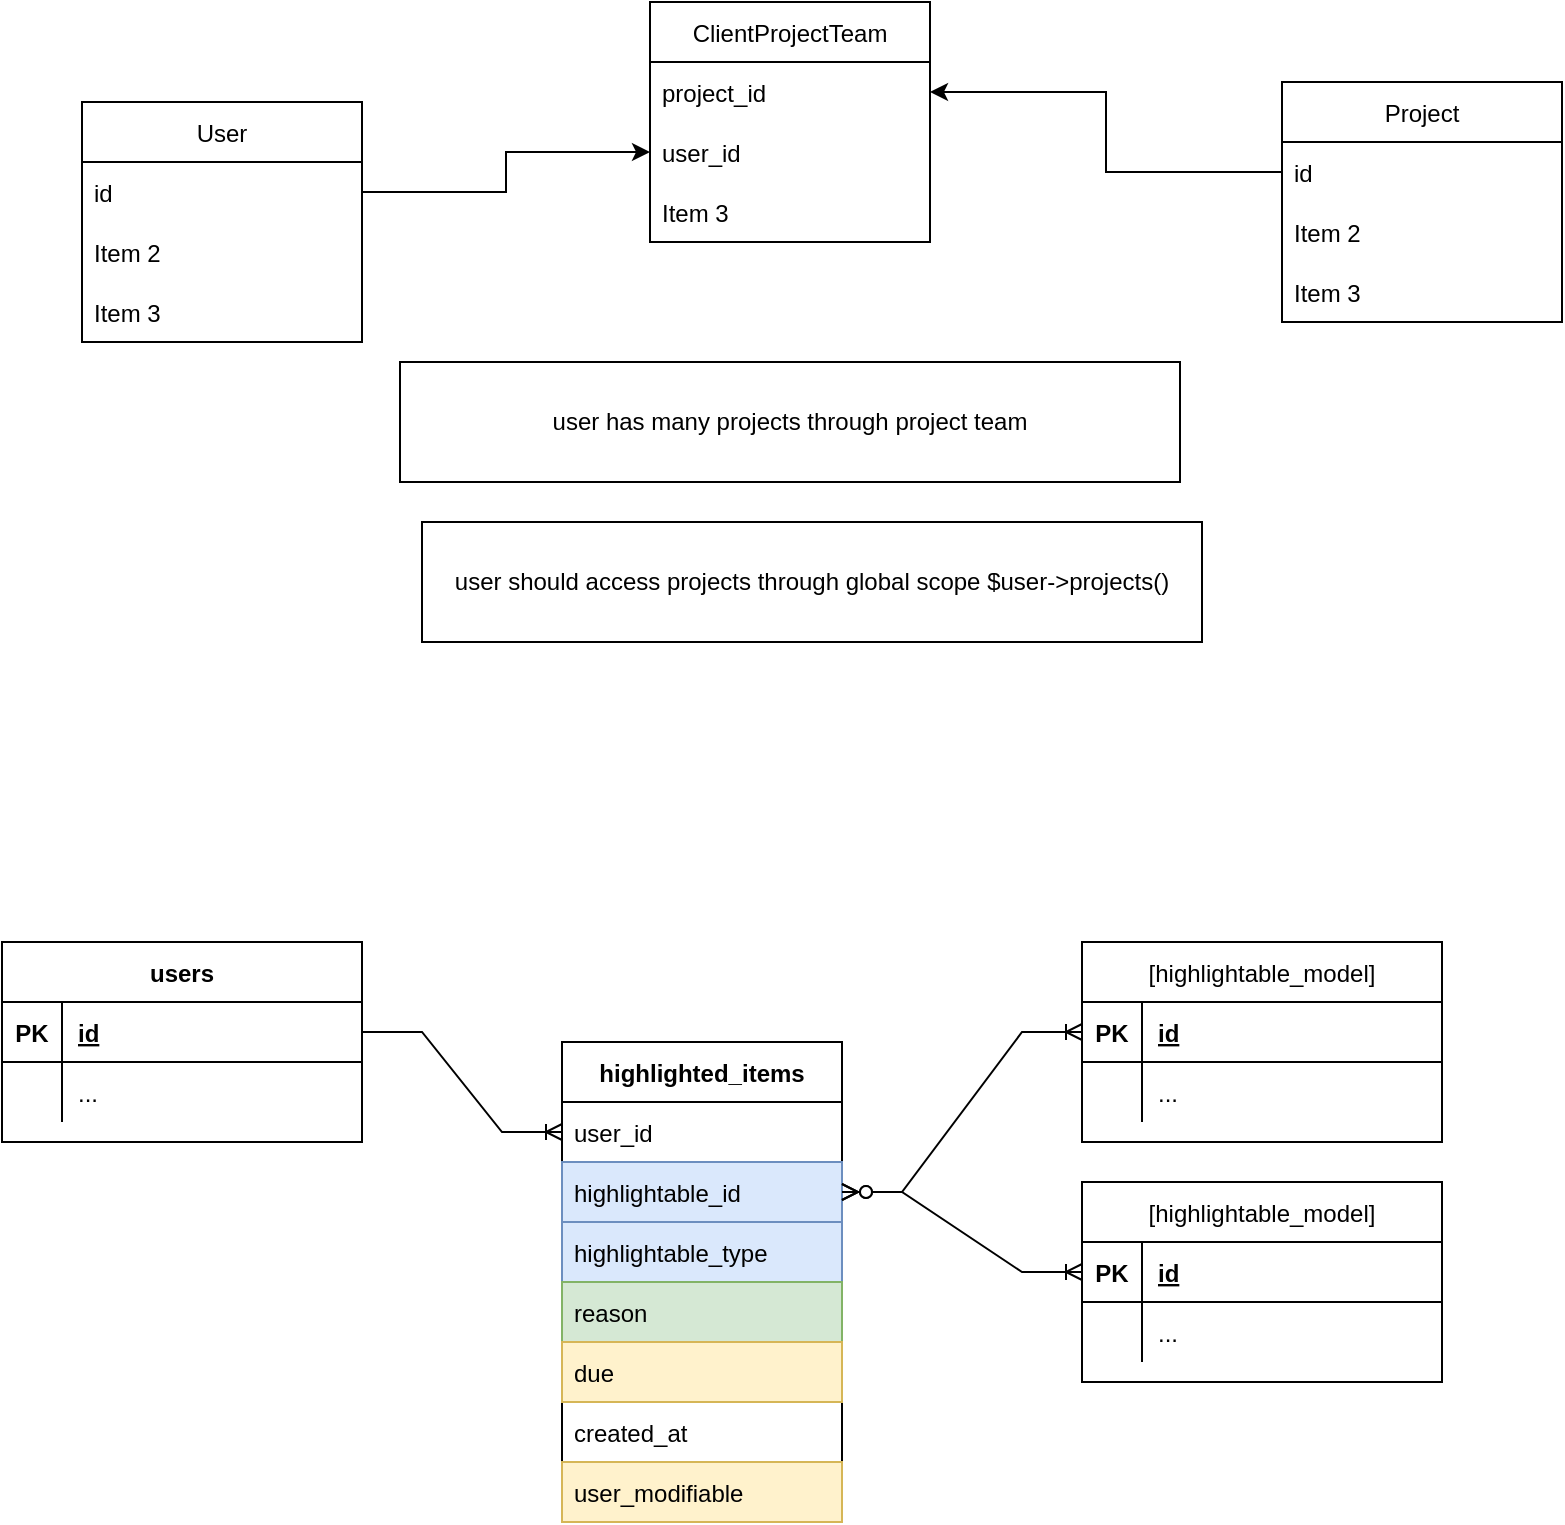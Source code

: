 <mxfile version="17.2.5" type="github"><diagram id="C5RBs43oDa-KdzZeNtuy" name="Page-1"><mxGraphModel dx="813" dy="453" grid="1" gridSize="10" guides="1" tooltips="1" connect="1" arrows="1" fold="1" page="1" pageScale="1" pageWidth="827" pageHeight="1169" math="0" shadow="0"><root><mxCell id="WIyWlLk6GJQsqaUBKTNV-0"/><mxCell id="WIyWlLk6GJQsqaUBKTNV-1" parent="WIyWlLk6GJQsqaUBKTNV-0"/><mxCell id="Gs3XJ7tyMCKxR_yOXRQR-1" value="User" style="swimlane;fontStyle=0;childLayout=stackLayout;horizontal=1;startSize=30;horizontalStack=0;resizeParent=1;resizeParentMax=0;resizeLast=0;collapsible=1;marginBottom=0;" parent="WIyWlLk6GJQsqaUBKTNV-1" vertex="1"><mxGeometry x="60" y="180" width="140" height="120" as="geometry"/></mxCell><mxCell id="Gs3XJ7tyMCKxR_yOXRQR-2" value="id" style="text;strokeColor=none;fillColor=none;align=left;verticalAlign=middle;spacingLeft=4;spacingRight=4;overflow=hidden;points=[[0,0.5],[1,0.5]];portConstraint=eastwest;rotatable=0;" parent="Gs3XJ7tyMCKxR_yOXRQR-1" vertex="1"><mxGeometry y="30" width="140" height="30" as="geometry"/></mxCell><mxCell id="Gs3XJ7tyMCKxR_yOXRQR-3" value="Item 2" style="text;strokeColor=none;fillColor=none;align=left;verticalAlign=middle;spacingLeft=4;spacingRight=4;overflow=hidden;points=[[0,0.5],[1,0.5]];portConstraint=eastwest;rotatable=0;" parent="Gs3XJ7tyMCKxR_yOXRQR-1" vertex="1"><mxGeometry y="60" width="140" height="30" as="geometry"/></mxCell><mxCell id="Gs3XJ7tyMCKxR_yOXRQR-4" value="Item 3" style="text;strokeColor=none;fillColor=none;align=left;verticalAlign=middle;spacingLeft=4;spacingRight=4;overflow=hidden;points=[[0,0.5],[1,0.5]];portConstraint=eastwest;rotatable=0;" parent="Gs3XJ7tyMCKxR_yOXRQR-1" vertex="1"><mxGeometry y="90" width="140" height="30" as="geometry"/></mxCell><mxCell id="Gs3XJ7tyMCKxR_yOXRQR-5" value="ClientProjectTeam" style="swimlane;fontStyle=0;childLayout=stackLayout;horizontal=1;startSize=30;horizontalStack=0;resizeParent=1;resizeParentMax=0;resizeLast=0;collapsible=1;marginBottom=0;" parent="WIyWlLk6GJQsqaUBKTNV-1" vertex="1"><mxGeometry x="344" y="130" width="140" height="120" as="geometry"/></mxCell><mxCell id="Gs3XJ7tyMCKxR_yOXRQR-6" value="project_id" style="text;strokeColor=none;fillColor=none;align=left;verticalAlign=middle;spacingLeft=4;spacingRight=4;overflow=hidden;points=[[0,0.5],[1,0.5]];portConstraint=eastwest;rotatable=0;" parent="Gs3XJ7tyMCKxR_yOXRQR-5" vertex="1"><mxGeometry y="30" width="140" height="30" as="geometry"/></mxCell><mxCell id="Gs3XJ7tyMCKxR_yOXRQR-7" value="user_id" style="text;strokeColor=none;fillColor=none;align=left;verticalAlign=middle;spacingLeft=4;spacingRight=4;overflow=hidden;points=[[0,0.5],[1,0.5]];portConstraint=eastwest;rotatable=0;" parent="Gs3XJ7tyMCKxR_yOXRQR-5" vertex="1"><mxGeometry y="60" width="140" height="30" as="geometry"/></mxCell><mxCell id="Gs3XJ7tyMCKxR_yOXRQR-8" value="Item 3" style="text;strokeColor=none;fillColor=none;align=left;verticalAlign=middle;spacingLeft=4;spacingRight=4;overflow=hidden;points=[[0,0.5],[1,0.5]];portConstraint=eastwest;rotatable=0;" parent="Gs3XJ7tyMCKxR_yOXRQR-5" vertex="1"><mxGeometry y="90" width="140" height="30" as="geometry"/></mxCell><mxCell id="Gs3XJ7tyMCKxR_yOXRQR-15" style="edgeStyle=orthogonalEdgeStyle;rounded=0;orthogonalLoop=1;jettySize=auto;html=1;exitX=1;exitY=0.5;exitDx=0;exitDy=0;entryX=0;entryY=0.5;entryDx=0;entryDy=0;" parent="WIyWlLk6GJQsqaUBKTNV-1" source="Gs3XJ7tyMCKxR_yOXRQR-2" target="Gs3XJ7tyMCKxR_yOXRQR-7" edge="1"><mxGeometry relative="1" as="geometry"/></mxCell><mxCell id="Gs3XJ7tyMCKxR_yOXRQR-16" value="Project" style="swimlane;fontStyle=0;childLayout=stackLayout;horizontal=1;startSize=30;horizontalStack=0;resizeParent=1;resizeParentMax=0;resizeLast=0;collapsible=1;marginBottom=0;" parent="WIyWlLk6GJQsqaUBKTNV-1" vertex="1"><mxGeometry x="660" y="170" width="140" height="120" as="geometry"/></mxCell><mxCell id="Gs3XJ7tyMCKxR_yOXRQR-17" value="id" style="text;strokeColor=none;fillColor=none;align=left;verticalAlign=middle;spacingLeft=4;spacingRight=4;overflow=hidden;points=[[0,0.5],[1,0.5]];portConstraint=eastwest;rotatable=0;" parent="Gs3XJ7tyMCKxR_yOXRQR-16" vertex="1"><mxGeometry y="30" width="140" height="30" as="geometry"/></mxCell><mxCell id="Gs3XJ7tyMCKxR_yOXRQR-18" value="Item 2" style="text;strokeColor=none;fillColor=none;align=left;verticalAlign=middle;spacingLeft=4;spacingRight=4;overflow=hidden;points=[[0,0.5],[1,0.5]];portConstraint=eastwest;rotatable=0;" parent="Gs3XJ7tyMCKxR_yOXRQR-16" vertex="1"><mxGeometry y="60" width="140" height="30" as="geometry"/></mxCell><mxCell id="Gs3XJ7tyMCKxR_yOXRQR-19" value="Item 3" style="text;strokeColor=none;fillColor=none;align=left;verticalAlign=middle;spacingLeft=4;spacingRight=4;overflow=hidden;points=[[0,0.5],[1,0.5]];portConstraint=eastwest;rotatable=0;" parent="Gs3XJ7tyMCKxR_yOXRQR-16" vertex="1"><mxGeometry y="90" width="140" height="30" as="geometry"/></mxCell><mxCell id="Gs3XJ7tyMCKxR_yOXRQR-23" style="edgeStyle=orthogonalEdgeStyle;rounded=0;orthogonalLoop=1;jettySize=auto;html=1;exitX=0;exitY=0.5;exitDx=0;exitDy=0;entryX=1;entryY=0.5;entryDx=0;entryDy=0;" parent="WIyWlLk6GJQsqaUBKTNV-1" source="Gs3XJ7tyMCKxR_yOXRQR-17" target="Gs3XJ7tyMCKxR_yOXRQR-6" edge="1"><mxGeometry relative="1" as="geometry"/></mxCell><mxCell id="Gs3XJ7tyMCKxR_yOXRQR-26" value="user has many projects through project team" style="rounded=0;whiteSpace=wrap;html=1;" parent="WIyWlLk6GJQsqaUBKTNV-1" vertex="1"><mxGeometry x="219" y="310" width="390" height="60" as="geometry"/></mxCell><mxCell id="Gs3XJ7tyMCKxR_yOXRQR-27" value="user should access projects through global scope $user-&amp;gt;projects()" style="rounded=0;whiteSpace=wrap;html=1;" parent="WIyWlLk6GJQsqaUBKTNV-1" vertex="1"><mxGeometry x="230" y="390" width="390" height="60" as="geometry"/></mxCell><mxCell id="_DMSMEF1Dr3aXJnNq_d8-0" value="highlighted_items" style="swimlane;fontStyle=1;childLayout=stackLayout;horizontal=1;startSize=30;horizontalStack=0;resizeParent=1;resizeParentMax=0;resizeLast=0;collapsible=1;marginBottom=0;" vertex="1" parent="WIyWlLk6GJQsqaUBKTNV-1"><mxGeometry x="300" y="650" width="140" height="240" as="geometry"><mxRectangle x="240" y="680" width="130" height="30" as="alternateBounds"/></mxGeometry></mxCell><mxCell id="_DMSMEF1Dr3aXJnNq_d8-1" value="user_id" style="text;strokeColor=none;fillColor=none;align=left;verticalAlign=middle;spacingLeft=4;spacingRight=4;overflow=hidden;points=[[0,0.5],[1,0.5]];portConstraint=eastwest;rotatable=0;" vertex="1" parent="_DMSMEF1Dr3aXJnNq_d8-0"><mxGeometry y="30" width="140" height="30" as="geometry"/></mxCell><mxCell id="_DMSMEF1Dr3aXJnNq_d8-2" value="highlightable_id" style="text;strokeColor=#6c8ebf;fillColor=#dae8fc;align=left;verticalAlign=middle;spacingLeft=4;spacingRight=4;overflow=hidden;points=[[0,0.5],[1,0.5]];portConstraint=eastwest;rotatable=0;" vertex="1" parent="_DMSMEF1Dr3aXJnNq_d8-0"><mxGeometry y="60" width="140" height="30" as="geometry"/></mxCell><mxCell id="_DMSMEF1Dr3aXJnNq_d8-3" value="highlightable_type" style="text;strokeColor=#6c8ebf;fillColor=#dae8fc;align=left;verticalAlign=middle;spacingLeft=4;spacingRight=4;overflow=hidden;points=[[0,0.5],[1,0.5]];portConstraint=eastwest;rotatable=0;" vertex="1" parent="_DMSMEF1Dr3aXJnNq_d8-0"><mxGeometry y="90" width="140" height="30" as="geometry"/></mxCell><mxCell id="_DMSMEF1Dr3aXJnNq_d8-19" value="reason" style="text;strokeColor=#82b366;fillColor=#d5e8d4;align=left;verticalAlign=middle;spacingLeft=4;spacingRight=4;overflow=hidden;points=[[0,0.5],[1,0.5]];portConstraint=eastwest;rotatable=0;" vertex="1" parent="_DMSMEF1Dr3aXJnNq_d8-0"><mxGeometry y="120" width="140" height="30" as="geometry"/></mxCell><mxCell id="_DMSMEF1Dr3aXJnNq_d8-20" value="due" style="text;strokeColor=#d6b656;fillColor=#fff2cc;align=left;verticalAlign=middle;spacingLeft=4;spacingRight=4;overflow=hidden;points=[[0,0.5],[1,0.5]];portConstraint=eastwest;rotatable=0;" vertex="1" parent="_DMSMEF1Dr3aXJnNq_d8-0"><mxGeometry y="150" width="140" height="30" as="geometry"/></mxCell><mxCell id="_DMSMEF1Dr3aXJnNq_d8-27" value="created_at" style="text;strokeColor=none;fillColor=none;align=left;verticalAlign=middle;spacingLeft=4;spacingRight=4;overflow=hidden;points=[[0,0.5],[1,0.5]];portConstraint=eastwest;rotatable=0;" vertex="1" parent="_DMSMEF1Dr3aXJnNq_d8-0"><mxGeometry y="180" width="140" height="30" as="geometry"/></mxCell><mxCell id="_DMSMEF1Dr3aXJnNq_d8-28" value="user_modifiable" style="text;strokeColor=#d6b656;fillColor=#fff2cc;align=left;verticalAlign=middle;spacingLeft=4;spacingRight=4;overflow=hidden;points=[[0,0.5],[1,0.5]];portConstraint=eastwest;rotatable=0;" vertex="1" parent="_DMSMEF1Dr3aXJnNq_d8-0"><mxGeometry y="210" width="140" height="30" as="geometry"/></mxCell><mxCell id="_DMSMEF1Dr3aXJnNq_d8-29" value="users" style="shape=table;startSize=30;container=1;collapsible=1;childLayout=tableLayout;fixedRows=1;rowLines=0;fontStyle=1;align=center;resizeLast=1;" vertex="1" parent="WIyWlLk6GJQsqaUBKTNV-1"><mxGeometry x="20" y="600" width="180" height="100" as="geometry"/></mxCell><mxCell id="_DMSMEF1Dr3aXJnNq_d8-30" value="" style="shape=tableRow;horizontal=0;startSize=0;swimlaneHead=0;swimlaneBody=0;fillColor=none;collapsible=0;dropTarget=0;points=[[0,0.5],[1,0.5]];portConstraint=eastwest;top=0;left=0;right=0;bottom=1;" vertex="1" parent="_DMSMEF1Dr3aXJnNq_d8-29"><mxGeometry y="30" width="180" height="30" as="geometry"/></mxCell><mxCell id="_DMSMEF1Dr3aXJnNq_d8-31" value="PK" style="shape=partialRectangle;connectable=0;fillColor=none;top=0;left=0;bottom=0;right=0;fontStyle=1;overflow=hidden;" vertex="1" parent="_DMSMEF1Dr3aXJnNq_d8-30"><mxGeometry width="30" height="30" as="geometry"><mxRectangle width="30" height="30" as="alternateBounds"/></mxGeometry></mxCell><mxCell id="_DMSMEF1Dr3aXJnNq_d8-32" value="id" style="shape=partialRectangle;connectable=0;fillColor=none;top=0;left=0;bottom=0;right=0;align=left;spacingLeft=6;fontStyle=5;overflow=hidden;" vertex="1" parent="_DMSMEF1Dr3aXJnNq_d8-30"><mxGeometry x="30" width="150" height="30" as="geometry"><mxRectangle width="150" height="30" as="alternateBounds"/></mxGeometry></mxCell><mxCell id="_DMSMEF1Dr3aXJnNq_d8-33" value="" style="shape=tableRow;horizontal=0;startSize=0;swimlaneHead=0;swimlaneBody=0;fillColor=none;collapsible=0;dropTarget=0;points=[[0,0.5],[1,0.5]];portConstraint=eastwest;top=0;left=0;right=0;bottom=0;" vertex="1" parent="_DMSMEF1Dr3aXJnNq_d8-29"><mxGeometry y="60" width="180" height="30" as="geometry"/></mxCell><mxCell id="_DMSMEF1Dr3aXJnNq_d8-34" value="" style="shape=partialRectangle;connectable=0;fillColor=none;top=0;left=0;bottom=0;right=0;editable=1;overflow=hidden;" vertex="1" parent="_DMSMEF1Dr3aXJnNq_d8-33"><mxGeometry width="30" height="30" as="geometry"><mxRectangle width="30" height="30" as="alternateBounds"/></mxGeometry></mxCell><mxCell id="_DMSMEF1Dr3aXJnNq_d8-35" value="..." style="shape=partialRectangle;connectable=0;fillColor=none;top=0;left=0;bottom=0;right=0;align=left;spacingLeft=6;overflow=hidden;" vertex="1" parent="_DMSMEF1Dr3aXJnNq_d8-33"><mxGeometry x="30" width="150" height="30" as="geometry"><mxRectangle width="150" height="30" as="alternateBounds"/></mxGeometry></mxCell><mxCell id="_DMSMEF1Dr3aXJnNq_d8-42" value="" style="edgeStyle=entityRelationEdgeStyle;fontSize=12;html=1;endArrow=ERoneToMany;rounded=0;entryX=0;entryY=0.5;entryDx=0;entryDy=0;exitX=1;exitY=0.5;exitDx=0;exitDy=0;" edge="1" parent="WIyWlLk6GJQsqaUBKTNV-1" source="_DMSMEF1Dr3aXJnNq_d8-30" target="_DMSMEF1Dr3aXJnNq_d8-1"><mxGeometry width="100" height="100" relative="1" as="geometry"><mxPoint x="330" y="830" as="sourcePoint"/><mxPoint x="430" y="730" as="targetPoint"/></mxGeometry></mxCell><mxCell id="_DMSMEF1Dr3aXJnNq_d8-56" value="[highlightable_model]" style="shape=table;startSize=30;container=1;collapsible=1;childLayout=tableLayout;fixedRows=1;rowLines=0;fontStyle=0;align=center;resizeLast=1;" vertex="1" parent="WIyWlLk6GJQsqaUBKTNV-1"><mxGeometry x="560" y="600" width="180" height="100" as="geometry"/></mxCell><mxCell id="_DMSMEF1Dr3aXJnNq_d8-57" value="" style="shape=tableRow;horizontal=0;startSize=0;swimlaneHead=0;swimlaneBody=0;fillColor=none;collapsible=0;dropTarget=0;points=[[0,0.5],[1,0.5]];portConstraint=eastwest;top=0;left=0;right=0;bottom=1;" vertex="1" parent="_DMSMEF1Dr3aXJnNq_d8-56"><mxGeometry y="30" width="180" height="30" as="geometry"/></mxCell><mxCell id="_DMSMEF1Dr3aXJnNq_d8-58" value="PK" style="shape=partialRectangle;connectable=0;fillColor=none;top=0;left=0;bottom=0;right=0;fontStyle=1;overflow=hidden;" vertex="1" parent="_DMSMEF1Dr3aXJnNq_d8-57"><mxGeometry width="30" height="30" as="geometry"><mxRectangle width="30" height="30" as="alternateBounds"/></mxGeometry></mxCell><mxCell id="_DMSMEF1Dr3aXJnNq_d8-59" value="id" style="shape=partialRectangle;connectable=0;fillColor=none;top=0;left=0;bottom=0;right=0;align=left;spacingLeft=6;fontStyle=5;overflow=hidden;" vertex="1" parent="_DMSMEF1Dr3aXJnNq_d8-57"><mxGeometry x="30" width="150" height="30" as="geometry"><mxRectangle width="150" height="30" as="alternateBounds"/></mxGeometry></mxCell><mxCell id="_DMSMEF1Dr3aXJnNq_d8-60" value="" style="shape=tableRow;horizontal=0;startSize=0;swimlaneHead=0;swimlaneBody=0;fillColor=none;collapsible=0;dropTarget=0;points=[[0,0.5],[1,0.5]];portConstraint=eastwest;top=0;left=0;right=0;bottom=0;" vertex="1" parent="_DMSMEF1Dr3aXJnNq_d8-56"><mxGeometry y="60" width="180" height="30" as="geometry"/></mxCell><mxCell id="_DMSMEF1Dr3aXJnNq_d8-61" value="" style="shape=partialRectangle;connectable=0;fillColor=none;top=0;left=0;bottom=0;right=0;editable=1;overflow=hidden;" vertex="1" parent="_DMSMEF1Dr3aXJnNq_d8-60"><mxGeometry width="30" height="30" as="geometry"><mxRectangle width="30" height="30" as="alternateBounds"/></mxGeometry></mxCell><mxCell id="_DMSMEF1Dr3aXJnNq_d8-62" value="..." style="shape=partialRectangle;connectable=0;fillColor=none;top=0;left=0;bottom=0;right=0;align=left;spacingLeft=6;overflow=hidden;" vertex="1" parent="_DMSMEF1Dr3aXJnNq_d8-60"><mxGeometry x="30" width="150" height="30" as="geometry"><mxRectangle width="150" height="30" as="alternateBounds"/></mxGeometry></mxCell><mxCell id="_DMSMEF1Dr3aXJnNq_d8-63" value="[highlightable_model]" style="shape=table;startSize=30;container=1;collapsible=1;childLayout=tableLayout;fixedRows=1;rowLines=0;fontStyle=0;align=center;resizeLast=1;" vertex="1" parent="WIyWlLk6GJQsqaUBKTNV-1"><mxGeometry x="560" y="720" width="180" height="100" as="geometry"/></mxCell><mxCell id="_DMSMEF1Dr3aXJnNq_d8-64" value="" style="shape=tableRow;horizontal=0;startSize=0;swimlaneHead=0;swimlaneBody=0;fillColor=none;collapsible=0;dropTarget=0;points=[[0,0.5],[1,0.5]];portConstraint=eastwest;top=0;left=0;right=0;bottom=1;" vertex="1" parent="_DMSMEF1Dr3aXJnNq_d8-63"><mxGeometry y="30" width="180" height="30" as="geometry"/></mxCell><mxCell id="_DMSMEF1Dr3aXJnNq_d8-65" value="PK" style="shape=partialRectangle;connectable=0;fillColor=none;top=0;left=0;bottom=0;right=0;fontStyle=1;overflow=hidden;" vertex="1" parent="_DMSMEF1Dr3aXJnNq_d8-64"><mxGeometry width="30" height="30" as="geometry"><mxRectangle width="30" height="30" as="alternateBounds"/></mxGeometry></mxCell><mxCell id="_DMSMEF1Dr3aXJnNq_d8-66" value="id" style="shape=partialRectangle;connectable=0;fillColor=none;top=0;left=0;bottom=0;right=0;align=left;spacingLeft=6;fontStyle=5;overflow=hidden;" vertex="1" parent="_DMSMEF1Dr3aXJnNq_d8-64"><mxGeometry x="30" width="150" height="30" as="geometry"><mxRectangle width="150" height="30" as="alternateBounds"/></mxGeometry></mxCell><mxCell id="_DMSMEF1Dr3aXJnNq_d8-67" value="" style="shape=tableRow;horizontal=0;startSize=0;swimlaneHead=0;swimlaneBody=0;fillColor=none;collapsible=0;dropTarget=0;points=[[0,0.5],[1,0.5]];portConstraint=eastwest;top=0;left=0;right=0;bottom=0;" vertex="1" parent="_DMSMEF1Dr3aXJnNq_d8-63"><mxGeometry y="60" width="180" height="30" as="geometry"/></mxCell><mxCell id="_DMSMEF1Dr3aXJnNq_d8-68" value="" style="shape=partialRectangle;connectable=0;fillColor=none;top=0;left=0;bottom=0;right=0;editable=1;overflow=hidden;" vertex="1" parent="_DMSMEF1Dr3aXJnNq_d8-67"><mxGeometry width="30" height="30" as="geometry"><mxRectangle width="30" height="30" as="alternateBounds"/></mxGeometry></mxCell><mxCell id="_DMSMEF1Dr3aXJnNq_d8-69" value="..." style="shape=partialRectangle;connectable=0;fillColor=none;top=0;left=0;bottom=0;right=0;align=left;spacingLeft=6;overflow=hidden;" vertex="1" parent="_DMSMEF1Dr3aXJnNq_d8-67"><mxGeometry x="30" width="150" height="30" as="geometry"><mxRectangle width="150" height="30" as="alternateBounds"/></mxGeometry></mxCell><mxCell id="_DMSMEF1Dr3aXJnNq_d8-71" value="" style="edgeStyle=entityRelationEdgeStyle;fontSize=12;html=1;endArrow=ERoneToMany;startArrow=ERzeroToMany;rounded=0;entryX=0;entryY=0.5;entryDx=0;entryDy=0;exitX=1;exitY=0.5;exitDx=0;exitDy=0;" edge="1" parent="WIyWlLk6GJQsqaUBKTNV-1" source="_DMSMEF1Dr3aXJnNq_d8-2" target="_DMSMEF1Dr3aXJnNq_d8-57"><mxGeometry width="100" height="100" relative="1" as="geometry"><mxPoint x="330" y="830" as="sourcePoint"/><mxPoint x="430" y="730" as="targetPoint"/></mxGeometry></mxCell><mxCell id="_DMSMEF1Dr3aXJnNq_d8-72" value="" style="edgeStyle=entityRelationEdgeStyle;fontSize=12;html=1;endArrow=ERoneToMany;startArrow=ERzeroToMany;rounded=0;entryX=0;entryY=0.5;entryDx=0;entryDy=0;exitX=1;exitY=0.5;exitDx=0;exitDy=0;" edge="1" parent="WIyWlLk6GJQsqaUBKTNV-1" source="_DMSMEF1Dr3aXJnNq_d8-2" target="_DMSMEF1Dr3aXJnNq_d8-64"><mxGeometry width="100" height="100" relative="1" as="geometry"><mxPoint x="440" y="745" as="sourcePoint"/><mxPoint x="570" y="675" as="targetPoint"/></mxGeometry></mxCell></root></mxGraphModel></diagram></mxfile>